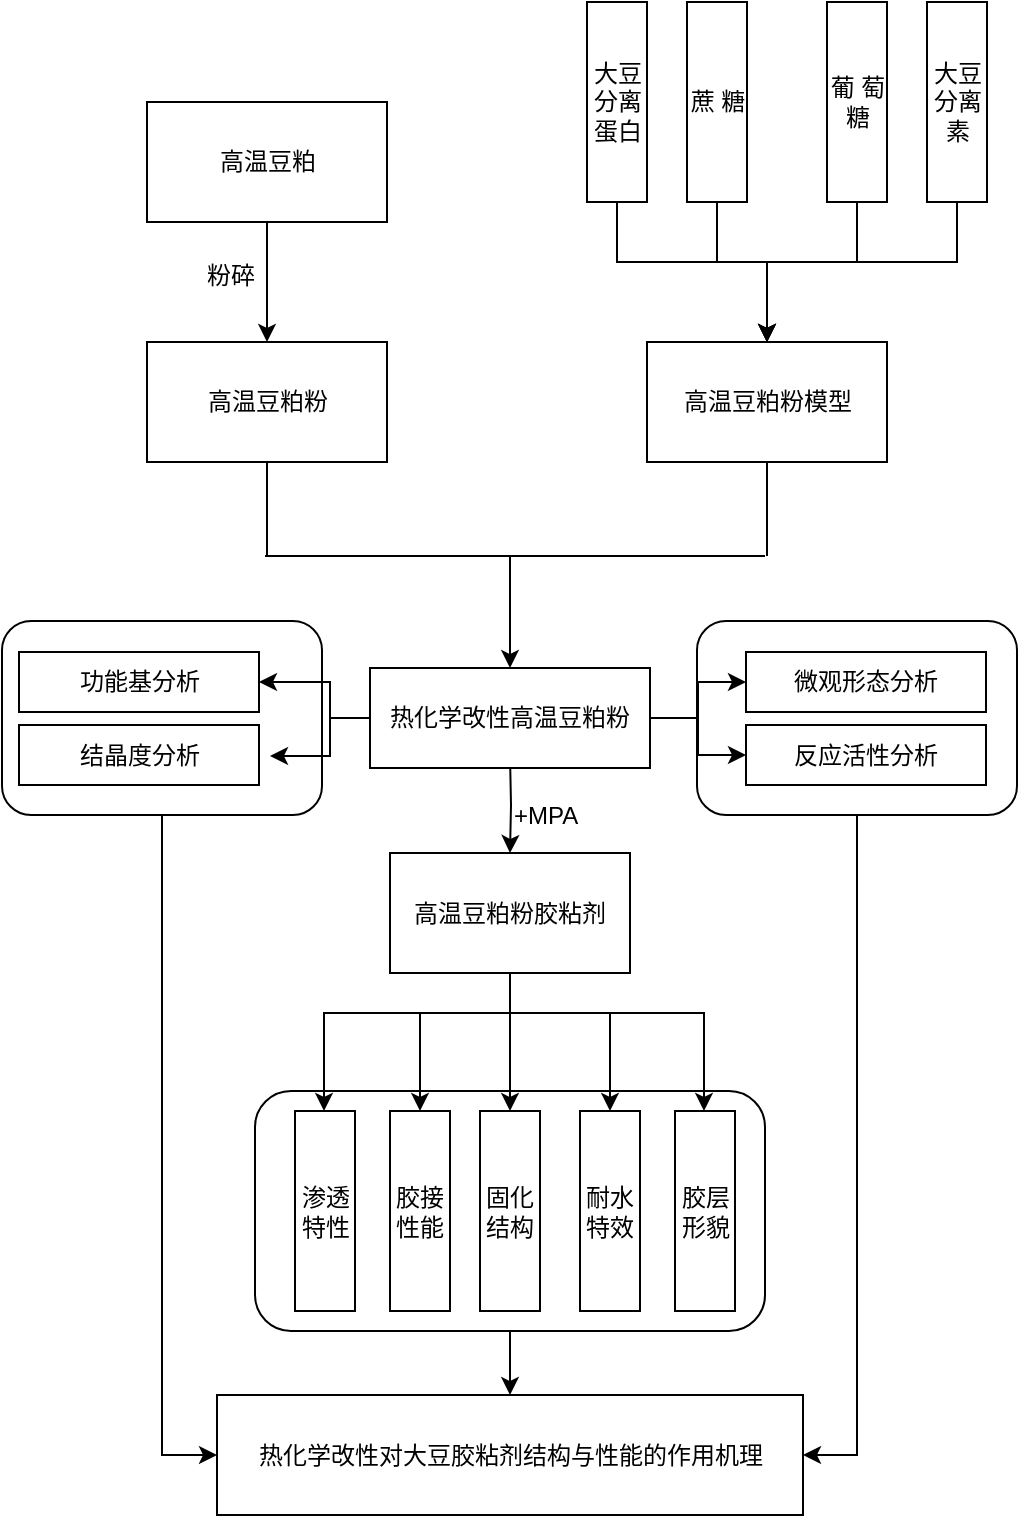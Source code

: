 <mxfile version="12.1.3" type="github" pages="1">
  <diagram id="edtNafhOueVqWPZp83Qx" name="Page-1">
    <mxGraphModel dx="1408" dy="790" grid="1" gridSize="10" guides="1" tooltips="1" connect="1" arrows="1" fold="1" page="1" pageScale="1" pageWidth="827" pageHeight="1169" math="0" shadow="0">
      <root>
        <mxCell id="0"/>
        <mxCell id="1" parent="0"/>
        <mxCell id="b2VupkUFswHgS_7RCgm6-13" style="edgeStyle=orthogonalEdgeStyle;rounded=0;orthogonalLoop=1;jettySize=auto;html=1;entryX=1;entryY=0.5;entryDx=0;entryDy=0;" edge="1" parent="1" source="b2VupkUFswHgS_7RCgm6-12" target="gaeCaFiwkaWdQa8wvfjB-63">
          <mxGeometry relative="1" as="geometry"/>
        </mxCell>
        <mxCell id="b2VupkUFswHgS_7RCgm6-12" value="" style="rounded=1;whiteSpace=wrap;html=1;" vertex="1" parent="1">
          <mxGeometry x="483.5" y="512.5" width="160" height="97" as="geometry"/>
        </mxCell>
        <mxCell id="b2VupkUFswHgS_7RCgm6-16" style="edgeStyle=orthogonalEdgeStyle;rounded=0;orthogonalLoop=1;jettySize=auto;html=1;entryX=0;entryY=0.5;entryDx=0;entryDy=0;" edge="1" parent="1" source="b2VupkUFswHgS_7RCgm6-11" target="gaeCaFiwkaWdQa8wvfjB-63">
          <mxGeometry relative="1" as="geometry"/>
        </mxCell>
        <mxCell id="b2VupkUFswHgS_7RCgm6-11" value="" style="rounded=1;whiteSpace=wrap;html=1;" vertex="1" parent="1">
          <mxGeometry x="136" y="512.5" width="160" height="97" as="geometry"/>
        </mxCell>
        <mxCell id="PyA_wQ1f-txAwc_Txc-h-2" style="edgeStyle=orthogonalEdgeStyle;rounded=0;orthogonalLoop=1;jettySize=auto;html=1;" parent="1" source="gaeCaFiwkaWdQa8wvfjB-41" target="gaeCaFiwkaWdQa8wvfjB-63" edge="1">
          <mxGeometry relative="1" as="geometry"/>
        </mxCell>
        <mxCell id="gaeCaFiwkaWdQa8wvfjB-41" value="" style="rounded=1;whiteSpace=wrap;html=1;" parent="1" vertex="1">
          <mxGeometry x="262.5" y="747.5" width="255" height="120" as="geometry"/>
        </mxCell>
        <mxCell id="gaeCaFiwkaWdQa8wvfjB-36" style="edgeStyle=orthogonalEdgeStyle;rounded=0;orthogonalLoop=1;jettySize=auto;html=1;" parent="1" target="gaeCaFiwkaWdQa8wvfjB-34" edge="1">
          <mxGeometry relative="1" as="geometry">
            <mxPoint x="390" y="579.5" as="sourcePoint"/>
          </mxGeometry>
        </mxCell>
        <mxCell id="gaeCaFiwkaWdQa8wvfjB-1" value="高温豆粕粉" style="rounded=0;whiteSpace=wrap;html=1;" parent="1" vertex="1">
          <mxGeometry x="208.5" y="373" width="120" height="60" as="geometry"/>
        </mxCell>
        <mxCell id="gaeCaFiwkaWdQa8wvfjB-2" value="高温豆粕粉模型" style="rounded=0;whiteSpace=wrap;html=1;" parent="1" vertex="1">
          <mxGeometry x="458.5" y="373" width="120" height="60" as="geometry"/>
        </mxCell>
        <mxCell id="gaeCaFiwkaWdQa8wvfjB-8" style="edgeStyle=orthogonalEdgeStyle;rounded=0;orthogonalLoop=1;jettySize=auto;html=1;entryX=0.5;entryY=0;entryDx=0;entryDy=0;" parent="1" source="gaeCaFiwkaWdQa8wvfjB-3" target="gaeCaFiwkaWdQa8wvfjB-2" edge="1">
          <mxGeometry relative="1" as="geometry">
            <Array as="points">
              <mxPoint x="443.5" y="333"/>
              <mxPoint x="518.5" y="333"/>
            </Array>
          </mxGeometry>
        </mxCell>
        <mxCell id="gaeCaFiwkaWdQa8wvfjB-3" value="大豆分离蛋白" style="rounded=0;whiteSpace=wrap;html=1;" parent="1" vertex="1">
          <mxGeometry x="428.5" y="203" width="30" height="100" as="geometry"/>
        </mxCell>
        <mxCell id="gaeCaFiwkaWdQa8wvfjB-14" style="edgeStyle=orthogonalEdgeStyle;rounded=0;orthogonalLoop=1;jettySize=auto;html=1;" parent="1" source="gaeCaFiwkaWdQa8wvfjB-4" target="gaeCaFiwkaWdQa8wvfjB-2" edge="1">
          <mxGeometry relative="1" as="geometry">
            <Array as="points">
              <mxPoint x="493.5" y="333"/>
              <mxPoint x="518.5" y="333"/>
            </Array>
          </mxGeometry>
        </mxCell>
        <mxCell id="gaeCaFiwkaWdQa8wvfjB-4" value="蔗 糖" style="rounded=0;whiteSpace=wrap;html=1;" parent="1" vertex="1">
          <mxGeometry x="478.5" y="203" width="30" height="100" as="geometry"/>
        </mxCell>
        <mxCell id="gaeCaFiwkaWdQa8wvfjB-16" style="edgeStyle=orthogonalEdgeStyle;rounded=0;orthogonalLoop=1;jettySize=auto;html=1;" parent="1" source="gaeCaFiwkaWdQa8wvfjB-15" edge="1">
          <mxGeometry relative="1" as="geometry">
            <mxPoint x="518.5" y="373" as="targetPoint"/>
            <Array as="points">
              <mxPoint x="563.5" y="333"/>
              <mxPoint x="518.5" y="333"/>
            </Array>
          </mxGeometry>
        </mxCell>
        <mxCell id="gaeCaFiwkaWdQa8wvfjB-15" value="葡 萄 糖" style="rounded=0;whiteSpace=wrap;html=1;glass=0;gradientColor=none;horizontal=1;" parent="1" vertex="1">
          <mxGeometry x="548.5" y="203" width="30" height="100" as="geometry"/>
        </mxCell>
        <mxCell id="gaeCaFiwkaWdQa8wvfjB-18" style="edgeStyle=orthogonalEdgeStyle;rounded=0;orthogonalLoop=1;jettySize=auto;html=1;entryX=0.5;entryY=0;entryDx=0;entryDy=0;" parent="1" source="gaeCaFiwkaWdQa8wvfjB-17" target="gaeCaFiwkaWdQa8wvfjB-2" edge="1">
          <mxGeometry relative="1" as="geometry">
            <Array as="points">
              <mxPoint x="613.5" y="333"/>
              <mxPoint x="518.5" y="333"/>
            </Array>
          </mxGeometry>
        </mxCell>
        <mxCell id="gaeCaFiwkaWdQa8wvfjB-17" value="大豆分离素" style="rounded=0;whiteSpace=wrap;html=1;" parent="1" vertex="1">
          <mxGeometry x="598.5" y="203" width="30" height="100" as="geometry"/>
        </mxCell>
        <mxCell id="b2VupkUFswHgS_7RCgm6-7" style="edgeStyle=orthogonalEdgeStyle;rounded=0;orthogonalLoop=1;jettySize=auto;html=1;entryX=1;entryY=0.5;entryDx=0;entryDy=0;" edge="1" parent="1" source="gaeCaFiwkaWdQa8wvfjB-20" target="gaeCaFiwkaWdQa8wvfjB-55">
          <mxGeometry relative="1" as="geometry">
            <Array as="points">
              <mxPoint x="300" y="561"/>
              <mxPoint x="300" y="543"/>
            </Array>
          </mxGeometry>
        </mxCell>
        <mxCell id="b2VupkUFswHgS_7RCgm6-8" style="edgeStyle=orthogonalEdgeStyle;rounded=0;orthogonalLoop=1;jettySize=auto;html=1;" edge="1" parent="1" source="gaeCaFiwkaWdQa8wvfjB-20">
          <mxGeometry relative="1" as="geometry">
            <mxPoint x="270" y="580" as="targetPoint"/>
            <Array as="points">
              <mxPoint x="300" y="561"/>
              <mxPoint x="300" y="580"/>
            </Array>
          </mxGeometry>
        </mxCell>
        <mxCell id="b2VupkUFswHgS_7RCgm6-9" style="edgeStyle=orthogonalEdgeStyle;rounded=0;orthogonalLoop=1;jettySize=auto;html=1;entryX=0;entryY=0.5;entryDx=0;entryDy=0;" edge="1" parent="1" source="gaeCaFiwkaWdQa8wvfjB-20" target="gaeCaFiwkaWdQa8wvfjB-58">
          <mxGeometry relative="1" as="geometry"/>
        </mxCell>
        <mxCell id="b2VupkUFswHgS_7RCgm6-10" style="edgeStyle=orthogonalEdgeStyle;rounded=0;orthogonalLoop=1;jettySize=auto;html=1;entryX=0;entryY=0.5;entryDx=0;entryDy=0;" edge="1" parent="1" source="gaeCaFiwkaWdQa8wvfjB-20" target="gaeCaFiwkaWdQa8wvfjB-56">
          <mxGeometry relative="1" as="geometry"/>
        </mxCell>
        <mxCell id="gaeCaFiwkaWdQa8wvfjB-20" value="热化学改性高温豆粕粉" style="rounded=0;whiteSpace=wrap;html=1;" parent="1" vertex="1">
          <mxGeometry x="320" y="536" width="140" height="50" as="geometry"/>
        </mxCell>
        <mxCell id="gaeCaFiwkaWdQa8wvfjB-21" value="" style="endArrow=none;html=1;" parent="1" edge="1">
          <mxGeometry width="50" height="50" relative="1" as="geometry">
            <mxPoint x="267.5" y="480" as="sourcePoint"/>
            <mxPoint x="517.5" y="480" as="targetPoint"/>
          </mxGeometry>
        </mxCell>
        <mxCell id="gaeCaFiwkaWdQa8wvfjB-24" value="" style="endArrow=none;html=1;entryX=0.5;entryY=1;entryDx=0;entryDy=0;" parent="1" target="gaeCaFiwkaWdQa8wvfjB-1" edge="1">
          <mxGeometry width="50" height="50" relative="1" as="geometry">
            <mxPoint x="268.5" y="480" as="sourcePoint"/>
            <mxPoint x="318.5" y="470" as="targetPoint"/>
          </mxGeometry>
        </mxCell>
        <mxCell id="gaeCaFiwkaWdQa8wvfjB-25" value="" style="endArrow=none;html=1;entryX=0.5;entryY=1;entryDx=0;entryDy=0;" parent="1" target="gaeCaFiwkaWdQa8wvfjB-2" edge="1">
          <mxGeometry width="50" height="50" relative="1" as="geometry">
            <mxPoint x="518.5" y="480" as="sourcePoint"/>
            <mxPoint x="518.5" y="420" as="targetPoint"/>
          </mxGeometry>
        </mxCell>
        <mxCell id="gaeCaFiwkaWdQa8wvfjB-70" style="edgeStyle=orthogonalEdgeStyle;rounded=0;orthogonalLoop=1;jettySize=auto;html=1;" parent="1" source="gaeCaFiwkaWdQa8wvfjB-34" target="gaeCaFiwkaWdQa8wvfjB-45" edge="1">
          <mxGeometry relative="1" as="geometry">
            <Array as="points">
              <mxPoint x="390" y="708.5"/>
              <mxPoint x="440" y="708.5"/>
            </Array>
          </mxGeometry>
        </mxCell>
        <mxCell id="gaeCaFiwkaWdQa8wvfjB-71" style="edgeStyle=orthogonalEdgeStyle;rounded=0;orthogonalLoop=1;jettySize=auto;html=1;" parent="1" source="gaeCaFiwkaWdQa8wvfjB-34" target="gaeCaFiwkaWdQa8wvfjB-44" edge="1">
          <mxGeometry relative="1" as="geometry"/>
        </mxCell>
        <mxCell id="gaeCaFiwkaWdQa8wvfjB-72" style="edgeStyle=orthogonalEdgeStyle;rounded=0;orthogonalLoop=1;jettySize=auto;html=1;" parent="1" source="gaeCaFiwkaWdQa8wvfjB-34" target="gaeCaFiwkaWdQa8wvfjB-43" edge="1">
          <mxGeometry relative="1" as="geometry">
            <Array as="points">
              <mxPoint x="390" y="708.5"/>
              <mxPoint x="345" y="708.5"/>
            </Array>
          </mxGeometry>
        </mxCell>
        <mxCell id="gaeCaFiwkaWdQa8wvfjB-73" style="edgeStyle=orthogonalEdgeStyle;rounded=0;orthogonalLoop=1;jettySize=auto;html=1;" parent="1" source="gaeCaFiwkaWdQa8wvfjB-34" target="gaeCaFiwkaWdQa8wvfjB-42" edge="1">
          <mxGeometry relative="1" as="geometry">
            <Array as="points">
              <mxPoint x="390" y="708.5"/>
              <mxPoint x="297" y="708.5"/>
            </Array>
          </mxGeometry>
        </mxCell>
        <mxCell id="gaeCaFiwkaWdQa8wvfjB-74" style="edgeStyle=orthogonalEdgeStyle;rounded=0;orthogonalLoop=1;jettySize=auto;html=1;" parent="1" source="gaeCaFiwkaWdQa8wvfjB-34" target="gaeCaFiwkaWdQa8wvfjB-46" edge="1">
          <mxGeometry relative="1" as="geometry">
            <Array as="points">
              <mxPoint x="390" y="708.5"/>
              <mxPoint x="487" y="708.5"/>
            </Array>
          </mxGeometry>
        </mxCell>
        <mxCell id="gaeCaFiwkaWdQa8wvfjB-34" value="高温豆粕粉胶粘剂" style="rounded=0;whiteSpace=wrap;html=1;" parent="1" vertex="1">
          <mxGeometry x="330" y="628.5" width="120" height="60" as="geometry"/>
        </mxCell>
        <mxCell id="gaeCaFiwkaWdQa8wvfjB-40" value="+MPA" style="text;html=1;resizable=0;points=[];autosize=1;align=left;verticalAlign=top;spacingTop=-4;" parent="1" vertex="1">
          <mxGeometry x="390" y="599.5" width="50" height="20" as="geometry"/>
        </mxCell>
        <mxCell id="gaeCaFiwkaWdQa8wvfjB-42" value="渗透特性" style="rounded=0;whiteSpace=wrap;html=1;" parent="1" vertex="1">
          <mxGeometry x="282.5" y="757.5" width="30" height="100" as="geometry"/>
        </mxCell>
        <mxCell id="gaeCaFiwkaWdQa8wvfjB-43" value="胶接性能" style="rounded=0;whiteSpace=wrap;html=1;" parent="1" vertex="1">
          <mxGeometry x="330" y="757.5" width="30" height="100" as="geometry"/>
        </mxCell>
        <mxCell id="gaeCaFiwkaWdQa8wvfjB-44" value="固化结构" style="rounded=0;whiteSpace=wrap;html=1;" parent="1" vertex="1">
          <mxGeometry x="375" y="757.5" width="30" height="100" as="geometry"/>
        </mxCell>
        <mxCell id="gaeCaFiwkaWdQa8wvfjB-45" value="耐水特效" style="rounded=0;whiteSpace=wrap;html=1;" parent="1" vertex="1">
          <mxGeometry x="425" y="757.5" width="30" height="100" as="geometry"/>
        </mxCell>
        <mxCell id="gaeCaFiwkaWdQa8wvfjB-46" value="胶层形貌" style="rounded=0;whiteSpace=wrap;html=1;" parent="1" vertex="1">
          <mxGeometry x="472.5" y="757.5" width="30" height="100" as="geometry"/>
        </mxCell>
        <mxCell id="gaeCaFiwkaWdQa8wvfjB-55" value="功能基分析" style="rounded=0;whiteSpace=wrap;html=1;" parent="1" vertex="1">
          <mxGeometry x="144.5" y="528" width="120" height="30" as="geometry"/>
        </mxCell>
        <mxCell id="gaeCaFiwkaWdQa8wvfjB-56" value="反应活性分析" style="rounded=0;whiteSpace=wrap;html=1;" parent="1" vertex="1">
          <mxGeometry x="508" y="564.5" width="120" height="30" as="geometry"/>
        </mxCell>
        <mxCell id="gaeCaFiwkaWdQa8wvfjB-57" value="结晶度分析" style="rounded=0;whiteSpace=wrap;html=1;" parent="1" vertex="1">
          <mxGeometry x="144.5" y="564.5" width="120" height="30" as="geometry"/>
        </mxCell>
        <mxCell id="gaeCaFiwkaWdQa8wvfjB-58" value="微观形态分析" style="rounded=0;whiteSpace=wrap;html=1;" parent="1" vertex="1">
          <mxGeometry x="508" y="528" width="120" height="30" as="geometry"/>
        </mxCell>
        <mxCell id="gaeCaFiwkaWdQa8wvfjB-63" value="热化学改性对大豆胶粘剂结构与性能的作用机理" style="rounded=0;whiteSpace=wrap;html=1;" parent="1" vertex="1">
          <mxGeometry x="243.5" y="899.5" width="293" height="60" as="geometry"/>
        </mxCell>
        <mxCell id="b2VupkUFswHgS_7RCgm6-3" style="edgeStyle=orthogonalEdgeStyle;rounded=0;orthogonalLoop=1;jettySize=auto;html=1;entryX=0.5;entryY=0;entryDx=0;entryDy=0;" edge="1" parent="1" source="b2VupkUFswHgS_7RCgm6-2" target="gaeCaFiwkaWdQa8wvfjB-1">
          <mxGeometry relative="1" as="geometry"/>
        </mxCell>
        <mxCell id="b2VupkUFswHgS_7RCgm6-4" value="粉碎" style="text;html=1;resizable=0;points=[];align=center;verticalAlign=middle;labelBackgroundColor=#ffffff;" vertex="1" connectable="0" parent="b2VupkUFswHgS_7RCgm6-3">
          <mxGeometry x="-0.003" y="7" relative="1" as="geometry">
            <mxPoint x="-25.5" y="-3" as="offset"/>
          </mxGeometry>
        </mxCell>
        <mxCell id="b2VupkUFswHgS_7RCgm6-2" value="高温豆粕" style="rounded=0;whiteSpace=wrap;html=1;" vertex="1" parent="1">
          <mxGeometry x="208.5" y="253" width="120" height="60" as="geometry"/>
        </mxCell>
        <mxCell id="b2VupkUFswHgS_7RCgm6-5" value="" style="endArrow=classic;html=1;entryX=0.5;entryY=0;entryDx=0;entryDy=0;" edge="1" parent="1" target="gaeCaFiwkaWdQa8wvfjB-20">
          <mxGeometry width="50" height="50" relative="1" as="geometry">
            <mxPoint x="390" y="480" as="sourcePoint"/>
            <mxPoint x="430" y="480" as="targetPoint"/>
            <Array as="points">
              <mxPoint x="390" y="500"/>
            </Array>
          </mxGeometry>
        </mxCell>
      </root>
    </mxGraphModel>
  </diagram>
</mxfile>
